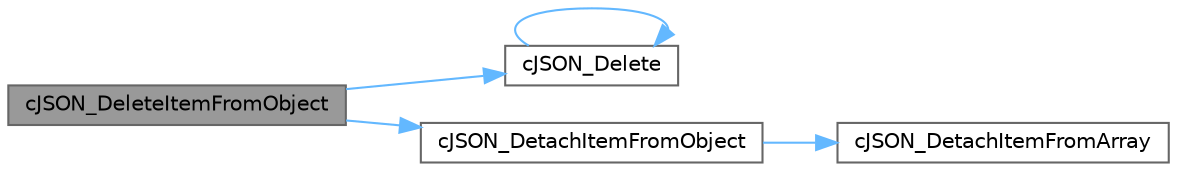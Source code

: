 digraph "cJSON_DeleteItemFromObject"
{
 // LATEX_PDF_SIZE
  bgcolor="transparent";
  edge [fontname=Helvetica,fontsize=10,labelfontname=Helvetica,labelfontsize=10];
  node [fontname=Helvetica,fontsize=10,shape=box,height=0.2,width=0.4];
  rankdir="LR";
  Node1 [label="cJSON_DeleteItemFromObject",height=0.2,width=0.4,color="gray40", fillcolor="grey60", style="filled", fontcolor="black",tooltip=" "];
  Node1 -> Node2 [color="steelblue1",style="solid"];
  Node2 [label="cJSON_Delete",height=0.2,width=0.4,color="grey40", fillcolor="white", style="filled",URL="$c_j_s_o_n_8c.html#ab18060251de70a2b55a18dec694f8f8a",tooltip=" "];
  Node2 -> Node2 [color="steelblue1",style="solid"];
  Node1 -> Node3 [color="steelblue1",style="solid"];
  Node3 [label="cJSON_DetachItemFromObject",height=0.2,width=0.4,color="grey40", fillcolor="white", style="filled",URL="$c_j_s_o_n_8c.html#a34c669926916a9b9a15ccce7c4858d07",tooltip=" "];
  Node3 -> Node4 [color="steelblue1",style="solid"];
  Node4 [label="cJSON_DetachItemFromArray",height=0.2,width=0.4,color="grey40", fillcolor="white", style="filled",URL="$c_j_s_o_n_8c.html#a70103d7a7b2414831ad8e4e79ed7c85a",tooltip=" "];
}
